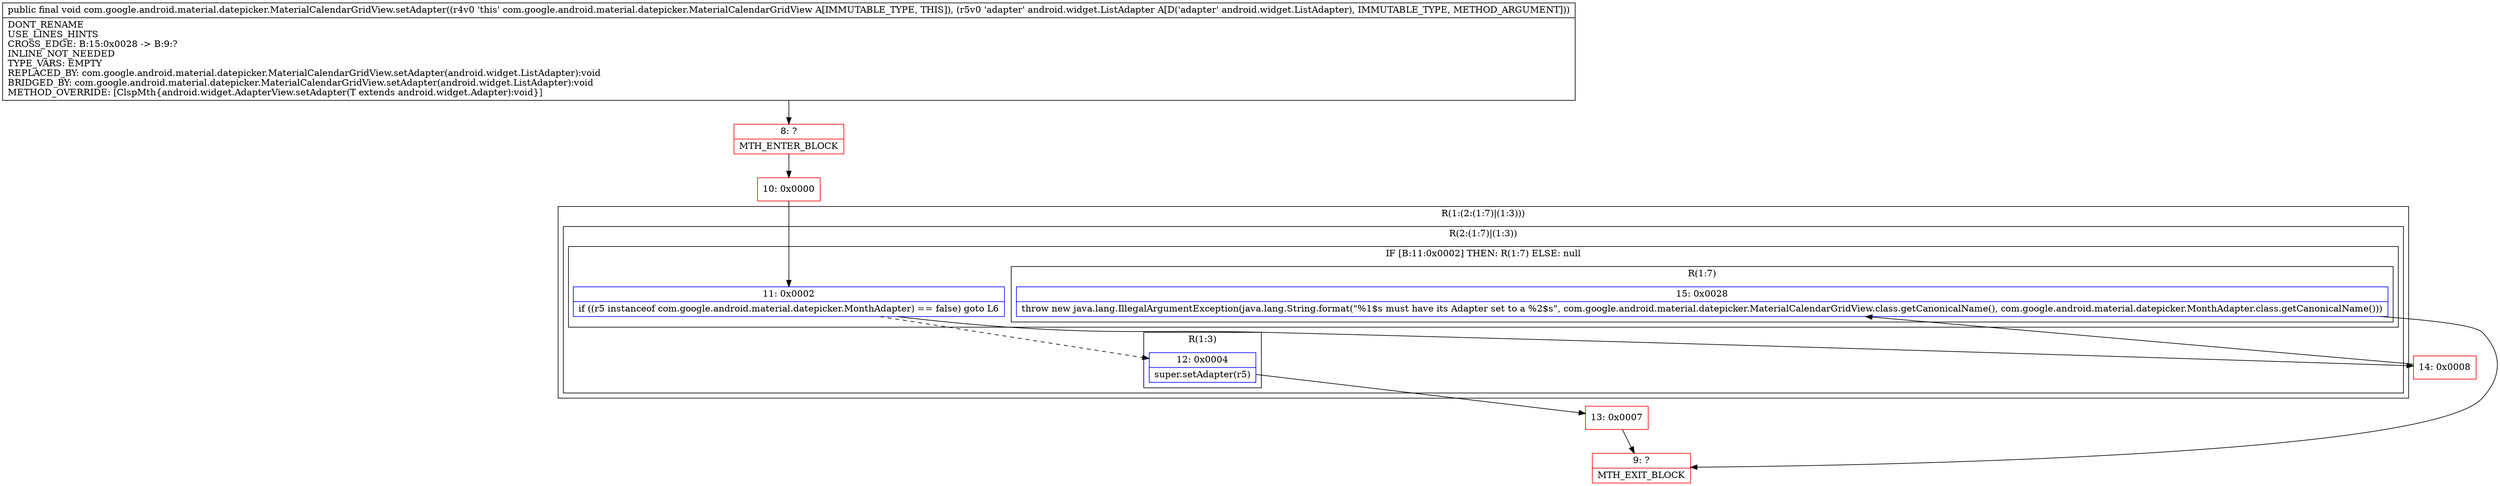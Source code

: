 digraph "CFG forcom.google.android.material.datepicker.MaterialCalendarGridView.setAdapter(Landroid\/widget\/ListAdapter;)V" {
subgraph cluster_Region_1123339671 {
label = "R(1:(2:(1:7)|(1:3)))";
node [shape=record,color=blue];
subgraph cluster_Region_1941351180 {
label = "R(2:(1:7)|(1:3))";
node [shape=record,color=blue];
subgraph cluster_IfRegion_195555976 {
label = "IF [B:11:0x0002] THEN: R(1:7) ELSE: null";
node [shape=record,color=blue];
Node_11 [shape=record,label="{11\:\ 0x0002|if ((r5 instanceof com.google.android.material.datepicker.MonthAdapter) == false) goto L6\l}"];
subgraph cluster_Region_2098048047 {
label = "R(1:7)";
node [shape=record,color=blue];
Node_15 [shape=record,label="{15\:\ 0x0028|throw new java.lang.IllegalArgumentException(java.lang.String.format(\"%1$s must have its Adapter set to a %2$s\", com.google.android.material.datepicker.MaterialCalendarGridView.class.getCanonicalName(), com.google.android.material.datepicker.MonthAdapter.class.getCanonicalName()))\l}"];
}
}
subgraph cluster_Region_435248748 {
label = "R(1:3)";
node [shape=record,color=blue];
Node_12 [shape=record,label="{12\:\ 0x0004|super.setAdapter(r5)\l}"];
}
}
}
Node_8 [shape=record,color=red,label="{8\:\ ?|MTH_ENTER_BLOCK\l}"];
Node_10 [shape=record,color=red,label="{10\:\ 0x0000}"];
Node_13 [shape=record,color=red,label="{13\:\ 0x0007}"];
Node_9 [shape=record,color=red,label="{9\:\ ?|MTH_EXIT_BLOCK\l}"];
Node_14 [shape=record,color=red,label="{14\:\ 0x0008}"];
MethodNode[shape=record,label="{public final void com.google.android.material.datepicker.MaterialCalendarGridView.setAdapter((r4v0 'this' com.google.android.material.datepicker.MaterialCalendarGridView A[IMMUTABLE_TYPE, THIS]), (r5v0 'adapter' android.widget.ListAdapter A[D('adapter' android.widget.ListAdapter), IMMUTABLE_TYPE, METHOD_ARGUMENT]))  | DONT_RENAME\lUSE_LINES_HINTS\lCROSS_EDGE: B:15:0x0028 \-\> B:9:?\lINLINE_NOT_NEEDED\lTYPE_VARS: EMPTY\lREPLACED_BY: com.google.android.material.datepicker.MaterialCalendarGridView.setAdapter(android.widget.ListAdapter):void\lBRIDGED_BY: com.google.android.material.datepicker.MaterialCalendarGridView.setAdapter(android.widget.ListAdapter):void\lMETHOD_OVERRIDE: [ClspMth\{android.widget.AdapterView.setAdapter(T extends android.widget.Adapter):void\}]\l}"];
MethodNode -> Node_8;Node_11 -> Node_12[style=dashed];
Node_11 -> Node_14;
Node_15 -> Node_9;
Node_12 -> Node_13;
Node_8 -> Node_10;
Node_10 -> Node_11;
Node_13 -> Node_9;
Node_14 -> Node_15;
}

